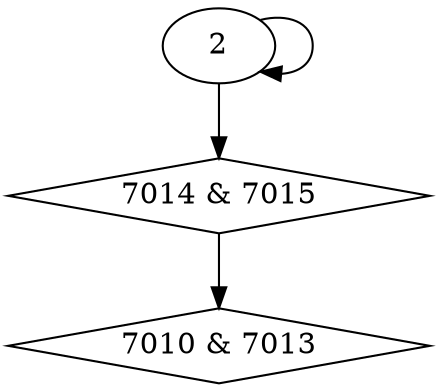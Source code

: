 digraph {
0 [label = "7010 & 7013", shape = diamond];
1 [label = "7014 & 7015", shape = diamond];
1 -> 0;
2 -> 1;
2 -> 2;
}
